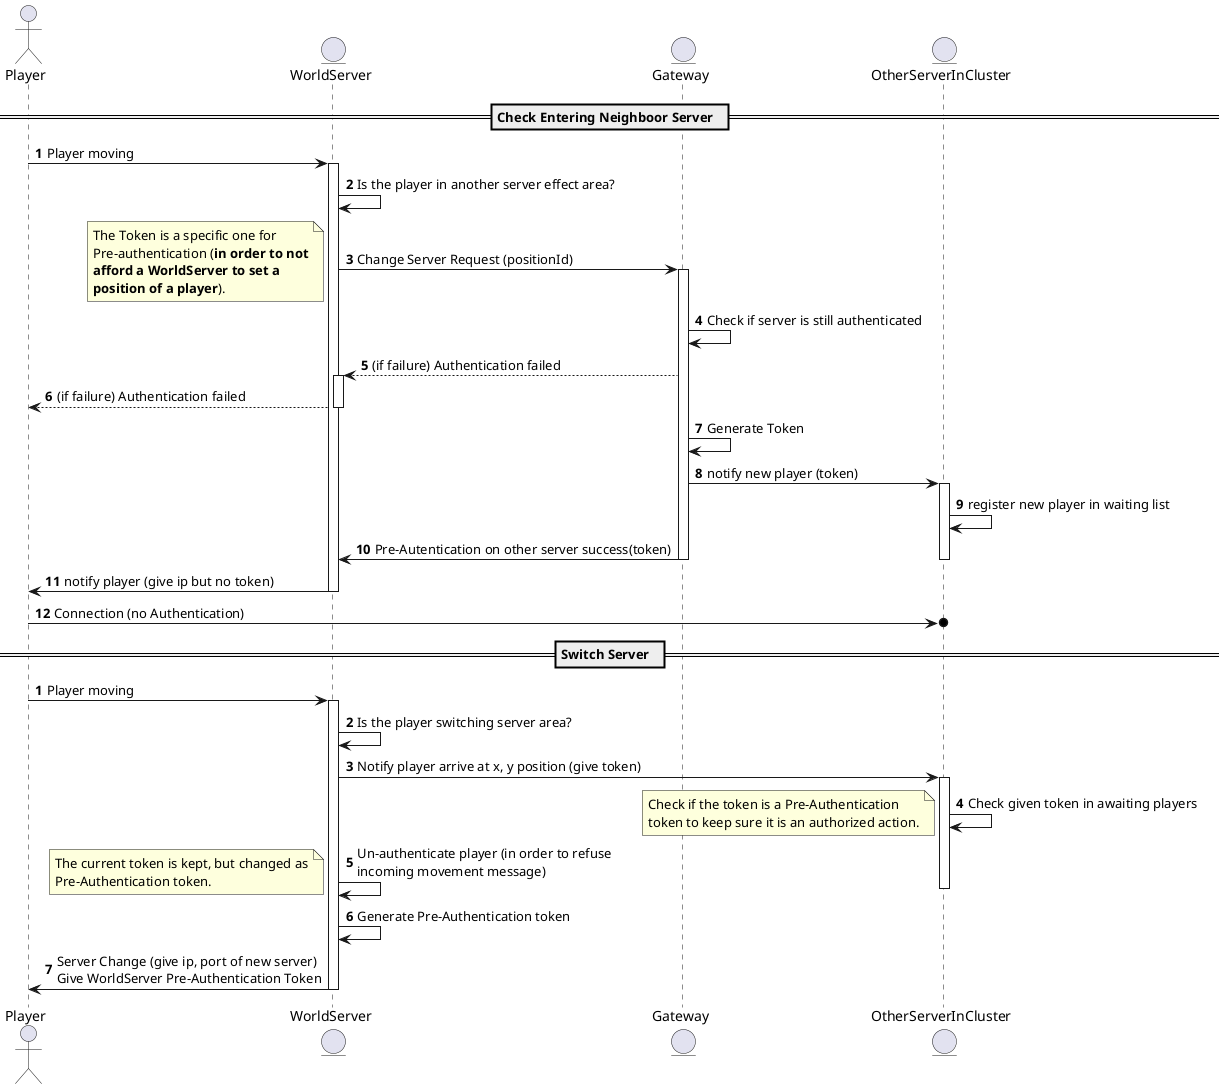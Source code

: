 @startuml
actor Player
entity WorldServer
entity Gateway
entity OtherServerInCluster
autonumber
== Check Entering Neighboor Server  ==
Player -> WorldServer: Player moving

activate WorldServer
WorldServer -> WorldServer: Is the player in another server effect area?
WorldServer -> Gateway: Change Server Request (positionId)

activate Gateway

    note left: The Token is a specific one for\nPre-authentication (<b>in order to not\n<b>afford a WorldServer to set a\n<b>position of a player</b>).
    Gateway -> Gateway: Check if server is still authenticated
    WorldServer <-- Gateway: (if failure) Authentication failed
        activate WorldServer
        Player <-- WorldServer: (if failure) Authentication failed
        deactivate WorldServer
    Gateway -> Gateway: Generate Token
    Gateway -> OtherServerInCluster: notify new player (token)

    activate OtherServerInCluster
    OtherServerInCluster -> OtherServerInCluster: register new player in waiting list
    WorldServer <- Gateway: Pre-Autentication on other server success(token)
    deactivate OtherServerInCluster

deactivate Gateway
WorldServer -> Player: notify player (give ip but no token)
deactivate WorldServer
Player ->o OtherServerInCluster: Connection (no Authentication)

== Switch Server  ==
autonumber
Player -> WorldServer: Player moving
activate WorldServer
WorldServer -> WorldServer: Is the player switching server area?
WorldServer -> OtherServerInCluster: Notify player arrive at x, y position (give token)
activate OtherServerInCluster
OtherServerInCluster -> OtherServerInCluster: Check given token in awaiting players
note left: Check if the token is a Pre-Authentication\ntoken to keep sure it is an authorized action.
WorldServer->WorldServer: Un-authenticate player (in order to refuse\nincoming movement message)
deactivate OtherServerInCluster
note left: The current token is kept, but changed as\nPre-Authentication token.
WorldServer->WorldServer: Generate Pre-Authentication token
WorldServer->Player: Server Change (give ip, port of new server)\nGive WorldServer Pre-Authentication Token


deactivate WorldServer

@enduml